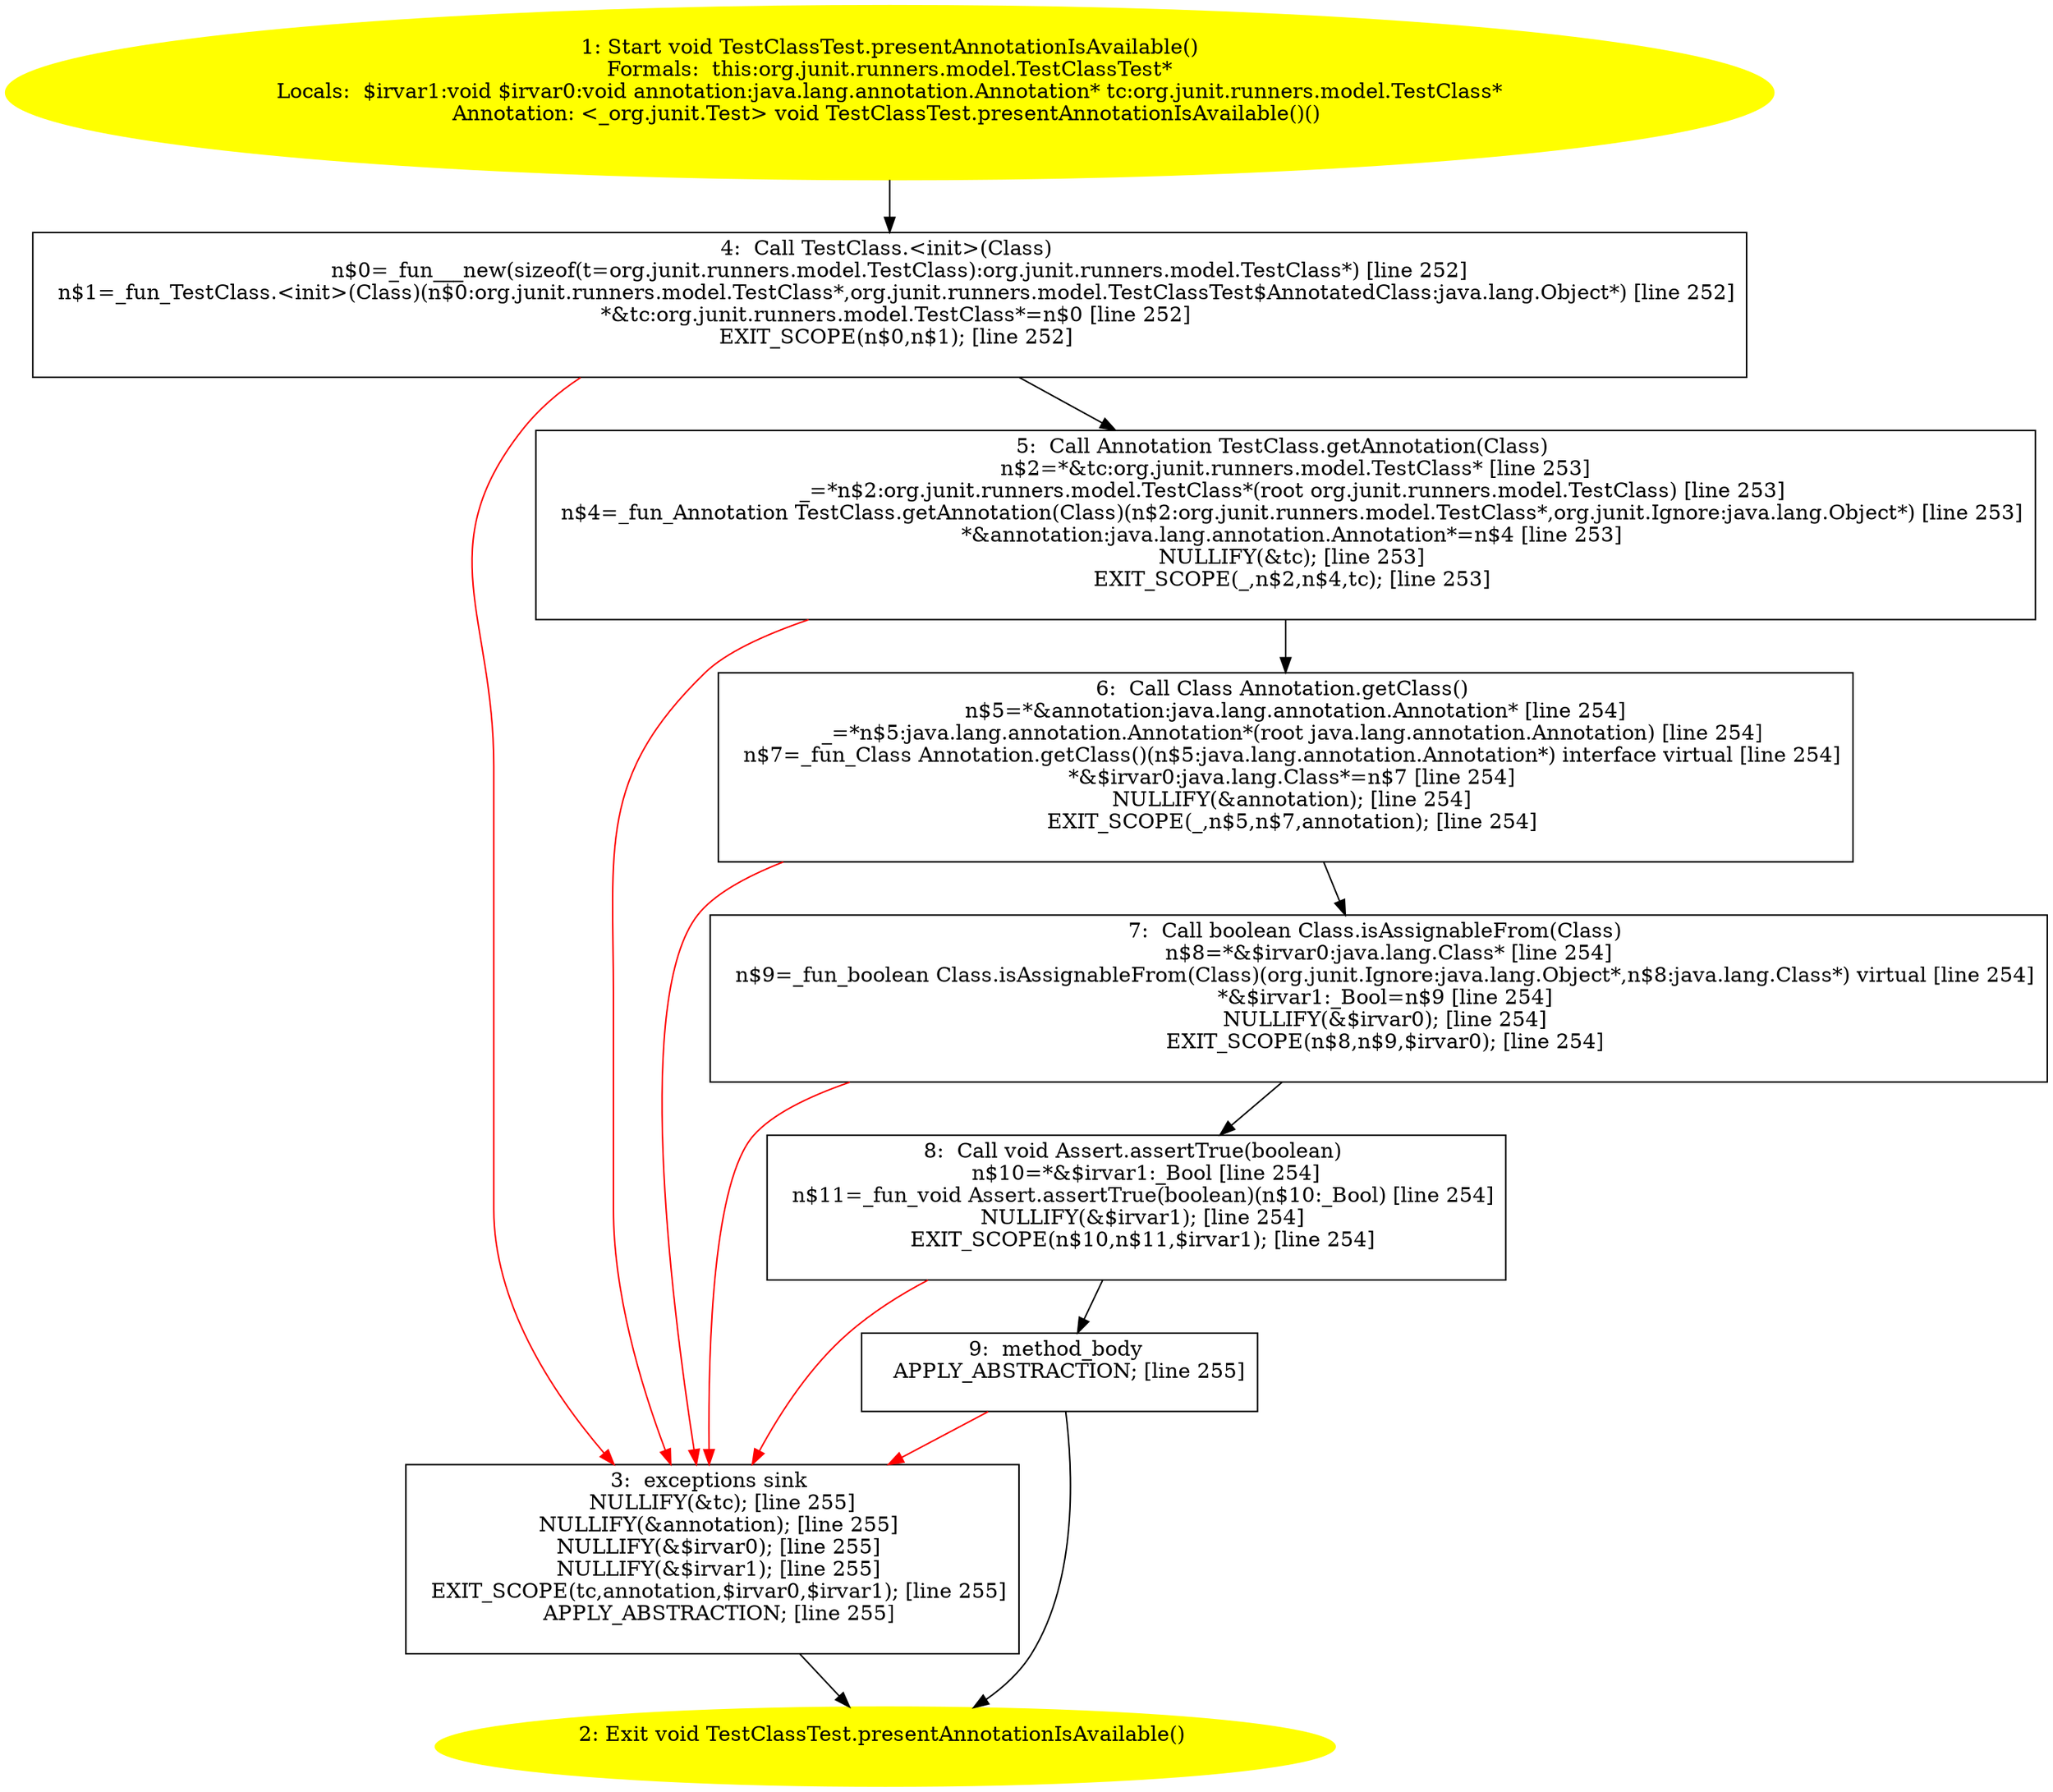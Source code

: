 /* @generated */
digraph cfg {
"org.junit.runners.model.TestClassTest.presentAnnotationIsAvailable():void.90d767d449cb6219b270c8586ba90cff_1" [label="1: Start void TestClassTest.presentAnnotationIsAvailable()\nFormals:  this:org.junit.runners.model.TestClassTest*\nLocals:  $irvar1:void $irvar0:void annotation:java.lang.annotation.Annotation* tc:org.junit.runners.model.TestClass*\nAnnotation: <_org.junit.Test> void TestClassTest.presentAnnotationIsAvailable()() \n  " color=yellow style=filled]
	

	 "org.junit.runners.model.TestClassTest.presentAnnotationIsAvailable():void.90d767d449cb6219b270c8586ba90cff_1" -> "org.junit.runners.model.TestClassTest.presentAnnotationIsAvailable():void.90d767d449cb6219b270c8586ba90cff_4" ;
"org.junit.runners.model.TestClassTest.presentAnnotationIsAvailable():void.90d767d449cb6219b270c8586ba90cff_2" [label="2: Exit void TestClassTest.presentAnnotationIsAvailable() \n  " color=yellow style=filled]
	

"org.junit.runners.model.TestClassTest.presentAnnotationIsAvailable():void.90d767d449cb6219b270c8586ba90cff_3" [label="3:  exceptions sink \n   NULLIFY(&tc); [line 255]\n  NULLIFY(&annotation); [line 255]\n  NULLIFY(&$irvar0); [line 255]\n  NULLIFY(&$irvar1); [line 255]\n  EXIT_SCOPE(tc,annotation,$irvar0,$irvar1); [line 255]\n  APPLY_ABSTRACTION; [line 255]\n " shape="box"]
	

	 "org.junit.runners.model.TestClassTest.presentAnnotationIsAvailable():void.90d767d449cb6219b270c8586ba90cff_3" -> "org.junit.runners.model.TestClassTest.presentAnnotationIsAvailable():void.90d767d449cb6219b270c8586ba90cff_2" ;
"org.junit.runners.model.TestClassTest.presentAnnotationIsAvailable():void.90d767d449cb6219b270c8586ba90cff_4" [label="4:  Call TestClass.<init>(Class) \n   n$0=_fun___new(sizeof(t=org.junit.runners.model.TestClass):org.junit.runners.model.TestClass*) [line 252]\n  n$1=_fun_TestClass.<init>(Class)(n$0:org.junit.runners.model.TestClass*,org.junit.runners.model.TestClassTest$AnnotatedClass:java.lang.Object*) [line 252]\n  *&tc:org.junit.runners.model.TestClass*=n$0 [line 252]\n  EXIT_SCOPE(n$0,n$1); [line 252]\n " shape="box"]
	

	 "org.junit.runners.model.TestClassTest.presentAnnotationIsAvailable():void.90d767d449cb6219b270c8586ba90cff_4" -> "org.junit.runners.model.TestClassTest.presentAnnotationIsAvailable():void.90d767d449cb6219b270c8586ba90cff_5" ;
	 "org.junit.runners.model.TestClassTest.presentAnnotationIsAvailable():void.90d767d449cb6219b270c8586ba90cff_4" -> "org.junit.runners.model.TestClassTest.presentAnnotationIsAvailable():void.90d767d449cb6219b270c8586ba90cff_3" [color="red" ];
"org.junit.runners.model.TestClassTest.presentAnnotationIsAvailable():void.90d767d449cb6219b270c8586ba90cff_5" [label="5:  Call Annotation TestClass.getAnnotation(Class) \n   n$2=*&tc:org.junit.runners.model.TestClass* [line 253]\n  _=*n$2:org.junit.runners.model.TestClass*(root org.junit.runners.model.TestClass) [line 253]\n  n$4=_fun_Annotation TestClass.getAnnotation(Class)(n$2:org.junit.runners.model.TestClass*,org.junit.Ignore:java.lang.Object*) [line 253]\n  *&annotation:java.lang.annotation.Annotation*=n$4 [line 253]\n  NULLIFY(&tc); [line 253]\n  EXIT_SCOPE(_,n$2,n$4,tc); [line 253]\n " shape="box"]
	

	 "org.junit.runners.model.TestClassTest.presentAnnotationIsAvailable():void.90d767d449cb6219b270c8586ba90cff_5" -> "org.junit.runners.model.TestClassTest.presentAnnotationIsAvailable():void.90d767d449cb6219b270c8586ba90cff_6" ;
	 "org.junit.runners.model.TestClassTest.presentAnnotationIsAvailable():void.90d767d449cb6219b270c8586ba90cff_5" -> "org.junit.runners.model.TestClassTest.presentAnnotationIsAvailable():void.90d767d449cb6219b270c8586ba90cff_3" [color="red" ];
"org.junit.runners.model.TestClassTest.presentAnnotationIsAvailable():void.90d767d449cb6219b270c8586ba90cff_6" [label="6:  Call Class Annotation.getClass() \n   n$5=*&annotation:java.lang.annotation.Annotation* [line 254]\n  _=*n$5:java.lang.annotation.Annotation*(root java.lang.annotation.Annotation) [line 254]\n  n$7=_fun_Class Annotation.getClass()(n$5:java.lang.annotation.Annotation*) interface virtual [line 254]\n  *&$irvar0:java.lang.Class*=n$7 [line 254]\n  NULLIFY(&annotation); [line 254]\n  EXIT_SCOPE(_,n$5,n$7,annotation); [line 254]\n " shape="box"]
	

	 "org.junit.runners.model.TestClassTest.presentAnnotationIsAvailable():void.90d767d449cb6219b270c8586ba90cff_6" -> "org.junit.runners.model.TestClassTest.presentAnnotationIsAvailable():void.90d767d449cb6219b270c8586ba90cff_7" ;
	 "org.junit.runners.model.TestClassTest.presentAnnotationIsAvailable():void.90d767d449cb6219b270c8586ba90cff_6" -> "org.junit.runners.model.TestClassTest.presentAnnotationIsAvailable():void.90d767d449cb6219b270c8586ba90cff_3" [color="red" ];
"org.junit.runners.model.TestClassTest.presentAnnotationIsAvailable():void.90d767d449cb6219b270c8586ba90cff_7" [label="7:  Call boolean Class.isAssignableFrom(Class) \n   n$8=*&$irvar0:java.lang.Class* [line 254]\n  n$9=_fun_boolean Class.isAssignableFrom(Class)(org.junit.Ignore:java.lang.Object*,n$8:java.lang.Class*) virtual [line 254]\n  *&$irvar1:_Bool=n$9 [line 254]\n  NULLIFY(&$irvar0); [line 254]\n  EXIT_SCOPE(n$8,n$9,$irvar0); [line 254]\n " shape="box"]
	

	 "org.junit.runners.model.TestClassTest.presentAnnotationIsAvailable():void.90d767d449cb6219b270c8586ba90cff_7" -> "org.junit.runners.model.TestClassTest.presentAnnotationIsAvailable():void.90d767d449cb6219b270c8586ba90cff_8" ;
	 "org.junit.runners.model.TestClassTest.presentAnnotationIsAvailable():void.90d767d449cb6219b270c8586ba90cff_7" -> "org.junit.runners.model.TestClassTest.presentAnnotationIsAvailable():void.90d767d449cb6219b270c8586ba90cff_3" [color="red" ];
"org.junit.runners.model.TestClassTest.presentAnnotationIsAvailable():void.90d767d449cb6219b270c8586ba90cff_8" [label="8:  Call void Assert.assertTrue(boolean) \n   n$10=*&$irvar1:_Bool [line 254]\n  n$11=_fun_void Assert.assertTrue(boolean)(n$10:_Bool) [line 254]\n  NULLIFY(&$irvar1); [line 254]\n  EXIT_SCOPE(n$10,n$11,$irvar1); [line 254]\n " shape="box"]
	

	 "org.junit.runners.model.TestClassTest.presentAnnotationIsAvailable():void.90d767d449cb6219b270c8586ba90cff_8" -> "org.junit.runners.model.TestClassTest.presentAnnotationIsAvailable():void.90d767d449cb6219b270c8586ba90cff_9" ;
	 "org.junit.runners.model.TestClassTest.presentAnnotationIsAvailable():void.90d767d449cb6219b270c8586ba90cff_8" -> "org.junit.runners.model.TestClassTest.presentAnnotationIsAvailable():void.90d767d449cb6219b270c8586ba90cff_3" [color="red" ];
"org.junit.runners.model.TestClassTest.presentAnnotationIsAvailable():void.90d767d449cb6219b270c8586ba90cff_9" [label="9:  method_body \n   APPLY_ABSTRACTION; [line 255]\n " shape="box"]
	

	 "org.junit.runners.model.TestClassTest.presentAnnotationIsAvailable():void.90d767d449cb6219b270c8586ba90cff_9" -> "org.junit.runners.model.TestClassTest.presentAnnotationIsAvailable():void.90d767d449cb6219b270c8586ba90cff_2" ;
	 "org.junit.runners.model.TestClassTest.presentAnnotationIsAvailable():void.90d767d449cb6219b270c8586ba90cff_9" -> "org.junit.runners.model.TestClassTest.presentAnnotationIsAvailable():void.90d767d449cb6219b270c8586ba90cff_3" [color="red" ];
}
